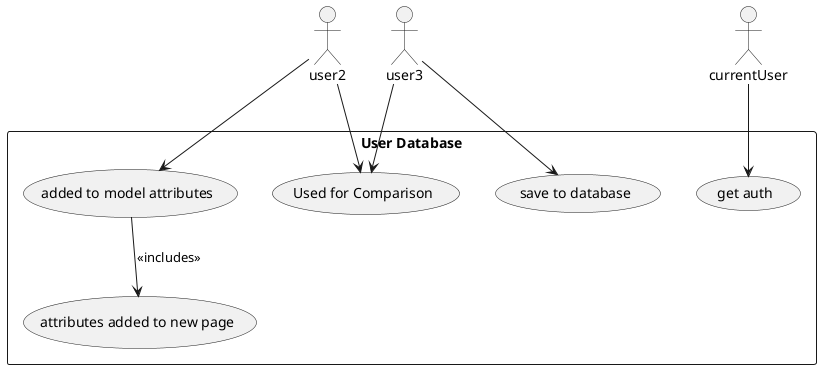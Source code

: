 @startuml

actor "user2" as u2
actor "user3" as u3
actor "currentUser" as curr

rectangle "User Database" {
  usecase "save to database" as UC1
  usecase "Used for Comparison" as UC2
  usecase "added to model attributes" as UC3
  usecase "attributes added to new page" as UC4
  usecase "get auth" as UC5
}

u3 --> UC1
u2 --> UC2
u2 --> UC3
u3 --> UC2
curr --> UC5
UC3 --> UC4: <<includes>>

@enduml